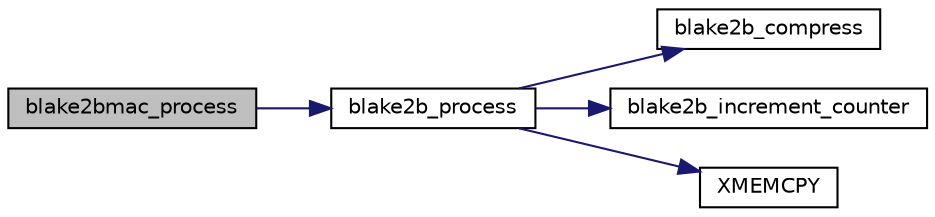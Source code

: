 digraph "blake2bmac_process"
{
 // LATEX_PDF_SIZE
  edge [fontname="Helvetica",fontsize="10",labelfontname="Helvetica",labelfontsize="10"];
  node [fontname="Helvetica",fontsize="10",shape=record];
  rankdir="LR";
  Node30 [label="blake2bmac_process",height=0.2,width=0.4,color="black", fillcolor="grey75", style="filled", fontcolor="black",tooltip="Process data through BLAKE2B MAC."];
  Node30 -> Node31 [color="midnightblue",fontsize="10",style="solid",fontname="Helvetica"];
  Node31 [label="blake2b_process",height=0.2,width=0.4,color="black", fillcolor="white", style="filled",URL="$blake2b_8c.html#abba3140d3bca5aaf1130479604e26580",tooltip="Process a block of memory through the hash."];
  Node31 -> Node32 [color="midnightblue",fontsize="10",style="solid",fontname="Helvetica"];
  Node32 [label="blake2b_compress",height=0.2,width=0.4,color="black", fillcolor="white", style="filled",URL="$blake2b_8c.html#aa9f990b9af0db6ace2de60269129214e",tooltip=" "];
  Node31 -> Node33 [color="midnightblue",fontsize="10",style="solid",fontname="Helvetica"];
  Node33 [label="blake2b_increment_counter",height=0.2,width=0.4,color="black", fillcolor="white", style="filled",URL="$blake2b_8c.html#a01eb5e19a85d78ffe547b9a828fa8c6f",tooltip=" "];
  Node31 -> Node34 [color="midnightblue",fontsize="10",style="solid",fontname="Helvetica"];
  Node34 [label="XMEMCPY",height=0.2,width=0.4,color="black", fillcolor="white", style="filled",URL="$tomcrypt__cfg_8h.html#a7691dd48d60d5fc6daf2fa7ec4c55e12",tooltip=" "];
}
